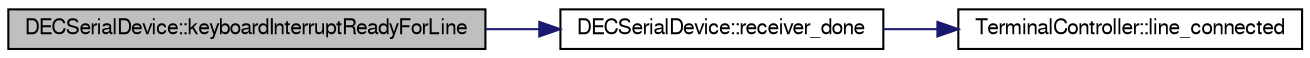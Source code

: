 digraph G
{
  edge [fontname="FreeSans",fontsize="10",labelfontname="FreeSans",labelfontsize="10"];
  node [fontname="FreeSans",fontsize="10",shape=record];
  rankdir=LR;
  Node1 [label="DECSerialDevice::keyboardInterruptReadyForLine",height=0.2,width=0.4,color="black", fillcolor="grey75", style="filled" fontcolor="black"];
  Node1 -> Node2 [color="midnightblue",fontsize="10",style="solid"];
  Node2 [label="DECSerialDevice::receiver_done",height=0.2,width=0.4,color="black", fillcolor="white", style="filled",URL="$classDECSerialDevice.html#a8d994b3a7a0d44860b12303b2d4eb22c"];
  Node2 -> Node3 [color="midnightblue",fontsize="10",style="solid"];
  Node3 [label="TerminalController::line_connected",height=0.2,width=0.4,color="black", fillcolor="white", style="filled",URL="$classTerminalController.html#a157b1f7b289043c3b27470230875d9c3"];
}
